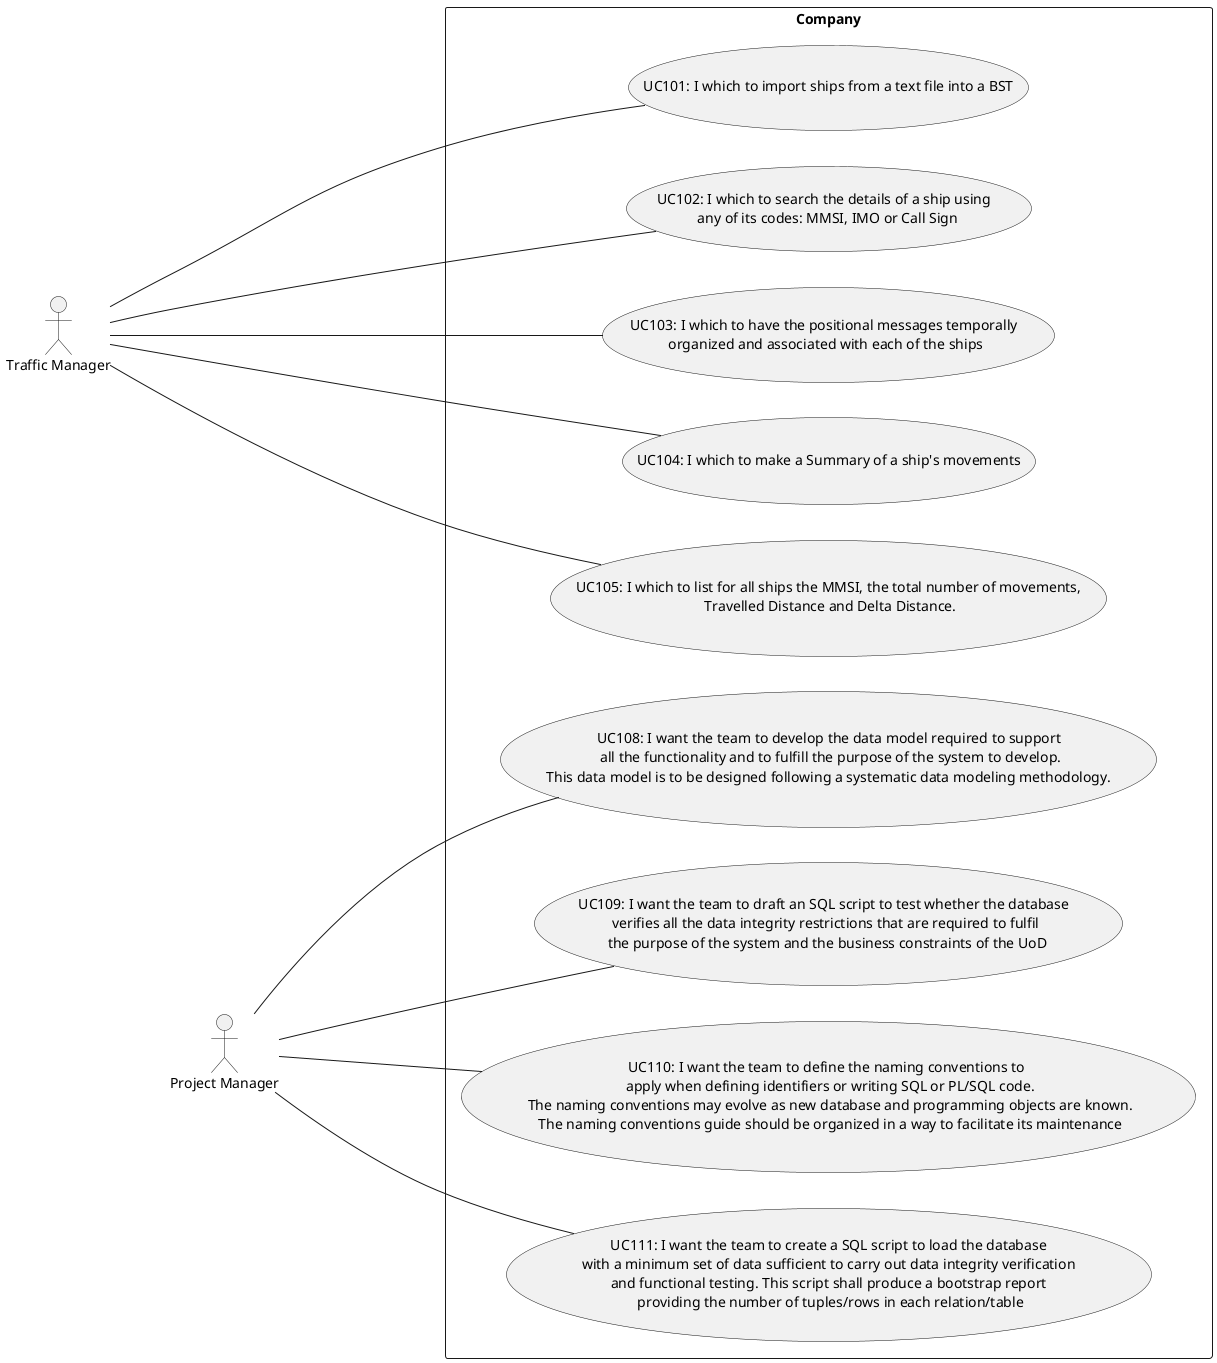 @startuml
'https://plantuml.com/use-case-diagram
left to right direction
actor "Traffic Manager" as TM
actor "Project Manager" as PM

rectangle Company{

usecase "UC101: I which to import ships from a text file into a BST" as UC101
usecase "UC102: I which to search the details of a ship using \n any of its codes: MMSI, IMO or Call Sign" as UC102
usecase "UC103: I which to have the positional messages temporally \n organized and associated with each of the ships " as UC103
usecase "UC104: I which to make a Summary of a ship's movements" as UC104
usecase "UC105: I which to list for all ships the MMSI, the total number of movements,\n Travelled Distance and Delta Distance." as UC105
usecase "UC108: I want the team to develop the data model required to support\n all the functionality and to fulfill the purpose of the system to develop.\n This data model is to be designed following a systematic data modeling methodology. " as UC108
usecase "UC109: I want the team to draft an SQL script to test whether the database \n verifies all the data integrity restrictions that are required to fulfil \n the purpose of the system and the business constraints of the UoD" as UC109
usecase "UC110: I want the team to define the naming conventions to \n apply when defining identifiers or writing SQL or PL/SQL code.\n The naming conventions may evolve as new database and programming objects are known.\n The naming conventions guide should be organized in a way to facilitate its maintenance" as UC110
usecase "UC111: I want the team to create a SQL script to load the database\n with a minimum set of data sufficient to carry out data integrity verification \n and functional testing. This script shall produce a bootstrap report \n providing the number of tuples/rows in each relation/table" as UC111

}

TM-----UC101
TM----UC102
TM----UC103
TM----UC104
TM----UC105
PM----UC108
PM----UC109
PM----UC110
PM----UC111



@enduml